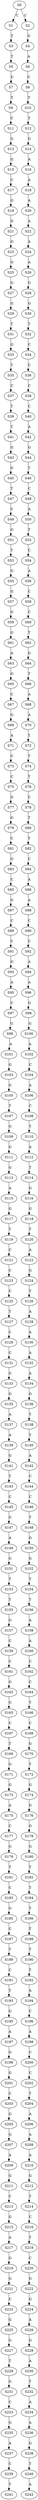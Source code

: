 strict digraph  {
	S0 -> S1 [ label = C ];
	S0 -> S2 [ label = C ];
	S1 -> S3 [ label = T ];
	S2 -> S4 [ label = G ];
	S3 -> S5 [ label = T ];
	S4 -> S6 [ label = A ];
	S5 -> S7 [ label = C ];
	S6 -> S8 [ label = C ];
	S7 -> S9 [ label = T ];
	S8 -> S10 [ label = T ];
	S9 -> S11 [ label = C ];
	S10 -> S12 [ label = T ];
	S11 -> S13 [ label = G ];
	S12 -> S14 [ label = G ];
	S13 -> S15 [ label = G ];
	S14 -> S16 [ label = A ];
	S15 -> S17 [ label = C ];
	S16 -> S18 [ label = A ];
	S17 -> S19 [ label = G ];
	S18 -> S20 [ label = A ];
	S19 -> S21 [ label = G ];
	S20 -> S22 [ label = A ];
	S21 -> S23 [ label = G ];
	S22 -> S24 [ label = A ];
	S23 -> S25 [ label = G ];
	S24 -> S26 [ label = A ];
	S25 -> S27 [ label = G ];
	S26 -> S28 [ label = G ];
	S27 -> S29 [ label = G ];
	S28 -> S30 [ label = G ];
	S29 -> S31 [ label = T ];
	S30 -> S32 [ label = T ];
	S31 -> S33 [ label = G ];
	S32 -> S34 [ label = C ];
	S33 -> S35 [ label = T ];
	S34 -> S36 [ label = C ];
	S35 -> S37 [ label = C ];
	S36 -> S38 [ label = C ];
	S37 -> S39 [ label = T ];
	S38 -> S40 [ label = C ];
	S39 -> S41 [ label = T ];
	S40 -> S42 [ label = A ];
	S41 -> S43 [ label = G ];
	S42 -> S44 [ label = G ];
	S43 -> S45 [ label = G ];
	S44 -> S46 [ label = T ];
	S45 -> S47 [ label = T ];
	S46 -> S48 [ label = C ];
	S47 -> S49 [ label = C ];
	S48 -> S50 [ label = A ];
	S49 -> S51 [ label = G ];
	S50 -> S52 [ label = T ];
	S51 -> S53 [ label = T ];
	S52 -> S54 [ label = C ];
	S53 -> S55 [ label = G ];
	S54 -> S56 [ label = A ];
	S55 -> S57 [ label = G ];
	S56 -> S58 [ label = C ];
	S57 -> S59 [ label = G ];
	S58 -> S60 [ label = C ];
	S59 -> S61 [ label = G ];
	S60 -> S62 [ label = T ];
	S61 -> S63 [ label = A ];
	S62 -> S64 [ label = G ];
	S63 -> S65 [ label = G ];
	S64 -> S66 [ label = T ];
	S65 -> S67 [ label = C ];
	S66 -> S68 [ label = A ];
	S67 -> S69 [ label = G ];
	S68 -> S70 [ label = A ];
	S69 -> S71 [ label = A ];
	S70 -> S72 [ label = T ];
	S71 -> S73 [ label = C ];
	S72 -> S74 [ label = T ];
	S73 -> S75 [ label = C ];
	S74 -> S76 [ label = T ];
	S75 -> S77 [ label = G ];
	S76 -> S78 [ label = C ];
	S77 -> S79 [ label = G ];
	S78 -> S80 [ label = T ];
	S79 -> S81 [ label = C ];
	S80 -> S82 [ label = T ];
	S81 -> S83 [ label = G ];
	S82 -> S84 [ label = C ];
	S83 -> S85 [ label = C ];
	S84 -> S86 [ label = A ];
	S85 -> S87 [ label = G ];
	S86 -> S88 [ label = A ];
	S87 -> S89 [ label = C ];
	S88 -> S90 [ label = C ];
	S89 -> S91 [ label = C ];
	S90 -> S92 [ label = C ];
	S91 -> S93 [ label = G ];
	S92 -> S94 [ label = A ];
	S93 -> S95 [ label = A ];
	S94 -> S96 [ label = A ];
	S95 -> S97 [ label = C ];
	S96 -> S98 [ label = G ];
	S97 -> S99 [ label = G ];
	S98 -> S100 [ label = G ];
	S99 -> S101 [ label = A ];
	S100 -> S102 [ label = A ];
	S101 -> S103 [ label = G ];
	S102 -> S104 [ label = C ];
	S103 -> S105 [ label = G ];
	S104 -> S106 [ label = A ];
	S105 -> S107 [ label = T ];
	S106 -> S108 [ label = C ];
	S107 -> S109 [ label = G ];
	S108 -> S110 [ label = T ];
	S109 -> S111 [ label = G ];
	S110 -> S112 [ label = A ];
	S111 -> S113 [ label = G ];
	S112 -> S114 [ label = T ];
	S113 -> S115 [ label = A ];
	S114 -> S116 [ label = G ];
	S115 -> S117 [ label = G ];
	S116 -> S118 [ label = G ];
	S117 -> S119 [ label = T ];
	S118 -> S120 [ label = T ];
	S119 -> S121 [ label = C ];
	S120 -> S122 [ label = A ];
	S121 -> S123 [ label = C ];
	S122 -> S124 [ label = G ];
	S123 -> S125 [ label = C ];
	S124 -> S126 [ label = T ];
	S125 -> S127 [ label = T ];
	S126 -> S128 [ label = A ];
	S127 -> S129 [ label = C ];
	S128 -> S130 [ label = A ];
	S129 -> S131 [ label = C ];
	S130 -> S132 [ label = A ];
	S131 -> S133 [ label = G ];
	S132 -> S134 [ label = A ];
	S133 -> S135 [ label = G ];
	S134 -> S136 [ label = G ];
	S135 -> S137 [ label = A ];
	S136 -> S138 [ label = T ];
	S137 -> S139 [ label = A ];
	S138 -> S140 [ label = T ];
	S139 -> S141 [ label = G ];
	S140 -> S142 [ label = A ];
	S141 -> S143 [ label = T ];
	S142 -> S144 [ label = C ];
	S143 -> S145 [ label = C ];
	S144 -> S146 [ label = C ];
	S145 -> S147 [ label = G ];
	S146 -> S148 [ label = T ];
	S147 -> S149 [ label = A ];
	S148 -> S150 [ label = G ];
	S149 -> S151 [ label = G ];
	S150 -> S152 [ label = G ];
	S151 -> S153 [ label = T ];
	S152 -> S154 [ label = T ];
	S153 -> S155 [ label = T ];
	S154 -> S156 [ label = T ];
	S155 -> S157 [ label = G ];
	S156 -> S158 [ label = A ];
	S157 -> S159 [ label = C ];
	S158 -> S160 [ label = A ];
	S159 -> S161 [ label = C ];
	S160 -> S162 [ label = C ];
	S161 -> S163 [ label = G ];
	S162 -> S164 [ label = C ];
	S163 -> S165 [ label = G ];
	S164 -> S166 [ label = T ];
	S165 -> S167 [ label = C ];
	S166 -> S168 [ label = C ];
	S167 -> S169 [ label = T ];
	S168 -> S170 [ label = G ];
	S169 -> S171 [ label = G ];
	S170 -> S172 [ label = T ];
	S171 -> S173 [ label = G ];
	S172 -> S174 [ label = G ];
	S173 -> S175 [ label = A ];
	S174 -> S176 [ label = G ];
	S175 -> S177 [ label = C ];
	S176 -> S178 [ label = G ];
	S177 -> S179 [ label = G ];
	S178 -> S180 [ label = G ];
	S179 -> S181 [ label = T ];
	S180 -> S182 [ label = T ];
	S181 -> S183 [ label = C ];
	S182 -> S184 [ label = T ];
	S183 -> S185 [ label = G ];
	S184 -> S186 [ label = T ];
	S185 -> S187 [ label = C ];
	S186 -> S188 [ label = T ];
	S187 -> S189 [ label = T ];
	S188 -> S190 [ label = T ];
	S189 -> S191 [ label = C ];
	S190 -> S192 [ label = T ];
	S191 -> S193 [ label = T ];
	S192 -> S194 [ label = A ];
	S193 -> S195 [ label = G ];
	S194 -> S196 [ label = C ];
	S195 -> S197 [ label = A ];
	S196 -> S198 [ label = A ];
	S197 -> S199 [ label = G ];
	S198 -> S200 [ label = C ];
	S199 -> S201 [ label = G ];
	S200 -> S202 [ label = C ];
	S201 -> S203 [ label = C ];
	S202 -> S204 [ label = T ];
	S203 -> S205 [ label = G ];
	S204 -> S206 [ label = A ];
	S205 -> S207 [ label = G ];
	S206 -> S208 [ label = A ];
	S207 -> S209 [ label = A ];
	S208 -> S210 [ label = A ];
	S209 -> S211 [ label = G ];
	S210 -> S212 [ label = G ];
	S211 -> S213 [ label = C ];
	S212 -> S214 [ label = T ];
	S213 -> S215 [ label = G ];
	S214 -> S216 [ label = C ];
	S215 -> S217 [ label = A ];
	S216 -> S218 [ label = T ];
	S217 -> S219 [ label = G ];
	S218 -> S220 [ label = C ];
	S219 -> S221 [ label = G ];
	S220 -> S222 [ label = G ];
	S221 -> S223 [ label = C ];
	S222 -> S224 [ label = G ];
	S223 -> S225 [ label = G ];
	S224 -> S226 [ label = A ];
	S225 -> S227 [ label = G ];
	S226 -> S228 [ label = G ];
	S227 -> S229 [ label = T ];
	S228 -> S230 [ label = A ];
	S229 -> S231 [ label = G ];
	S230 -> S232 [ label = T ];
	S231 -> S233 [ label = C ];
	S232 -> S234 [ label = A ];
	S233 -> S235 [ label = G ];
	S234 -> S236 [ label = A ];
	S235 -> S237 [ label = A ];
	S236 -> S238 [ label = G ];
	S237 -> S239 [ label = C ];
	S238 -> S240 [ label = T ];
	S239 -> S241 [ label = T ];
	S240 -> S242 [ label = A ];
}
